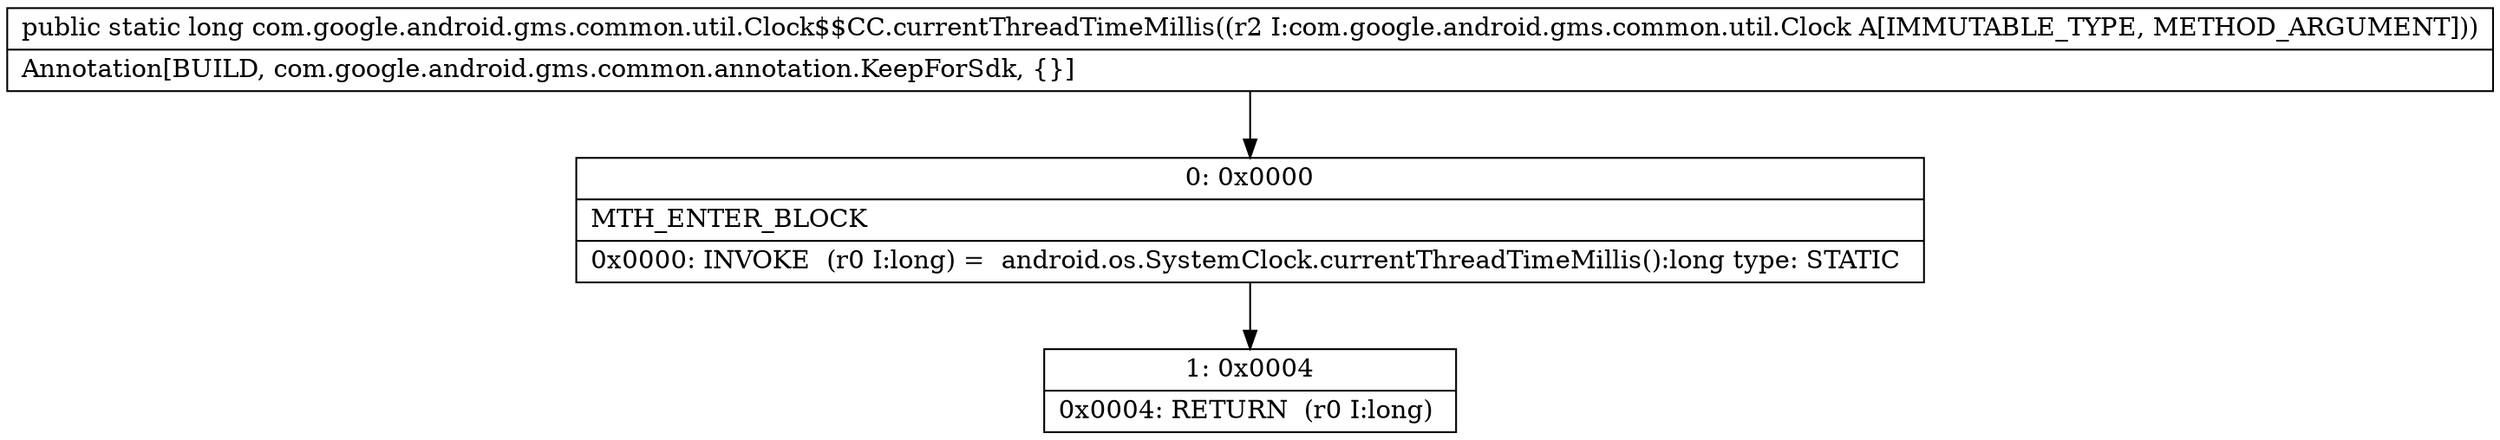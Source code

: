 digraph "CFG forcom.google.android.gms.common.util.Clock$$CC.currentThreadTimeMillis(Lcom\/google\/android\/gms\/common\/util\/Clock;)J" {
Node_0 [shape=record,label="{0\:\ 0x0000|MTH_ENTER_BLOCK\l|0x0000: INVOKE  (r0 I:long) =  android.os.SystemClock.currentThreadTimeMillis():long type: STATIC \l}"];
Node_1 [shape=record,label="{1\:\ 0x0004|0x0004: RETURN  (r0 I:long) \l}"];
MethodNode[shape=record,label="{public static long com.google.android.gms.common.util.Clock$$CC.currentThreadTimeMillis((r2 I:com.google.android.gms.common.util.Clock A[IMMUTABLE_TYPE, METHOD_ARGUMENT]))  | Annotation[BUILD, com.google.android.gms.common.annotation.KeepForSdk, \{\}]\l}"];
MethodNode -> Node_0;
Node_0 -> Node_1;
}

